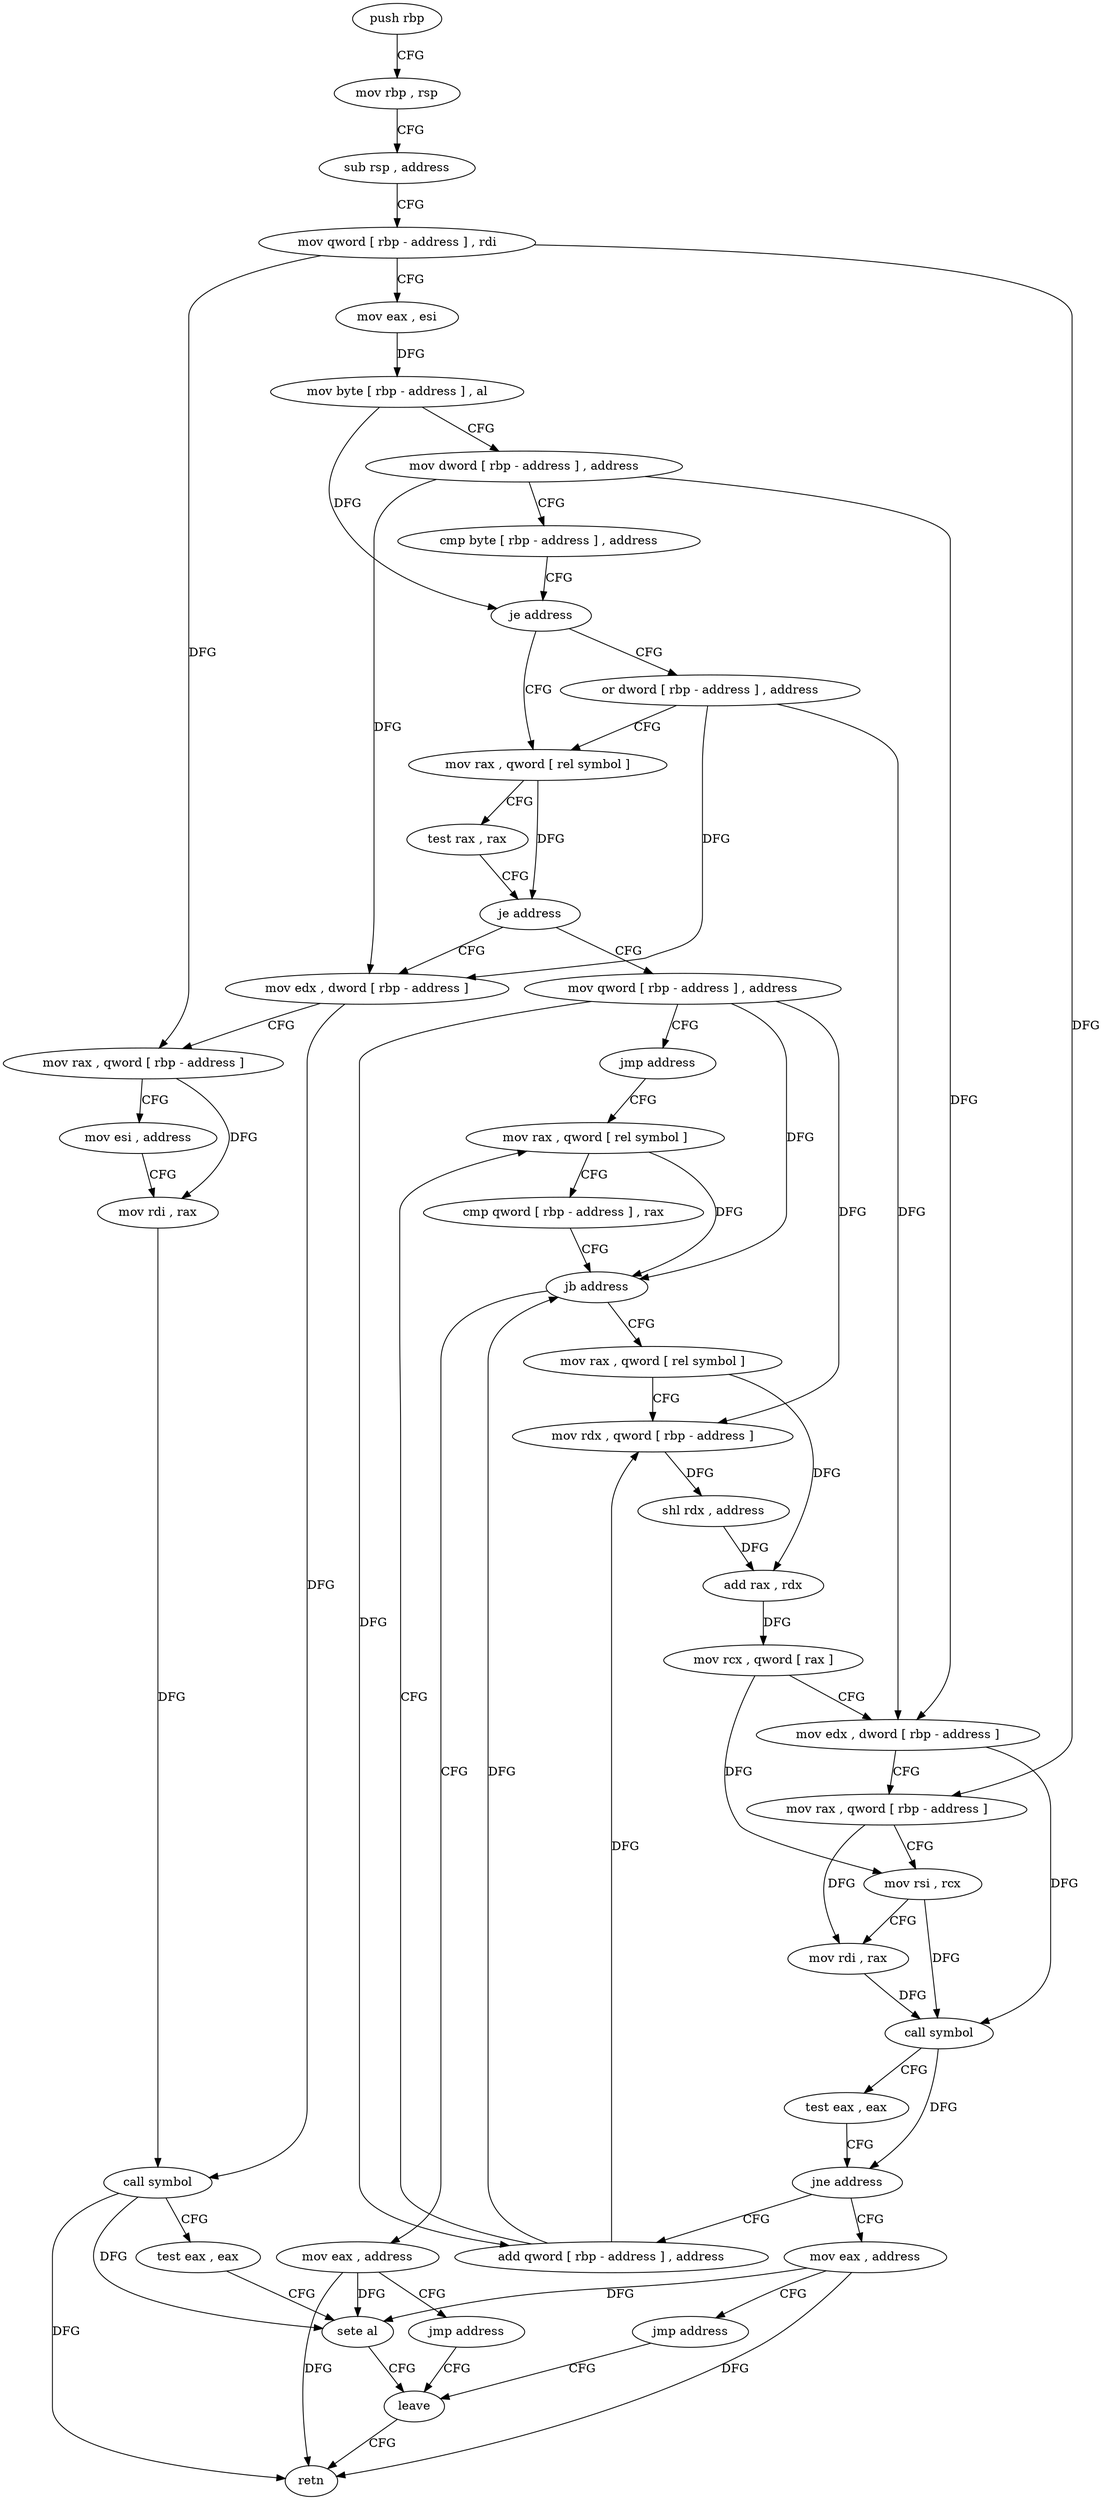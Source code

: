digraph "func" {
"4225294" [label = "push rbp" ]
"4225295" [label = "mov rbp , rsp" ]
"4225298" [label = "sub rsp , address" ]
"4225302" [label = "mov qword [ rbp - address ] , rdi" ]
"4225306" [label = "mov eax , esi" ]
"4225308" [label = "mov byte [ rbp - address ] , al" ]
"4225311" [label = "mov dword [ rbp - address ] , address" ]
"4225318" [label = "cmp byte [ rbp - address ] , address" ]
"4225322" [label = "je address" ]
"4225328" [label = "mov rax , qword [ rel symbol ]" ]
"4225324" [label = "or dword [ rbp - address ] , address" ]
"4225335" [label = "test rax , rax" ]
"4225338" [label = "je address" ]
"4225425" [label = "mov edx , dword [ rbp - address ]" ]
"4225340" [label = "mov qword [ rbp - address ] , address" ]
"4225428" [label = "mov rax , qword [ rbp - address ]" ]
"4225432" [label = "mov esi , address" ]
"4225437" [label = "mov rdi , rax" ]
"4225440" [label = "call symbol" ]
"4225445" [label = "test eax , eax" ]
"4225447" [label = "sete al" ]
"4225450" [label = "leave" ]
"4225348" [label = "jmp address" ]
"4225405" [label = "mov rax , qword [ rel symbol ]" ]
"4225412" [label = "cmp qword [ rbp - address ] , rax" ]
"4225416" [label = "jb address" ]
"4225350" [label = "mov rax , qword [ rel symbol ]" ]
"4225418" [label = "mov eax , address" ]
"4225357" [label = "mov rdx , qword [ rbp - address ]" ]
"4225361" [label = "shl rdx , address" ]
"4225365" [label = "add rax , rdx" ]
"4225368" [label = "mov rcx , qword [ rax ]" ]
"4225371" [label = "mov edx , dword [ rbp - address ]" ]
"4225374" [label = "mov rax , qword [ rbp - address ]" ]
"4225378" [label = "mov rsi , rcx" ]
"4225381" [label = "mov rdi , rax" ]
"4225384" [label = "call symbol" ]
"4225389" [label = "test eax , eax" ]
"4225391" [label = "jne address" ]
"4225400" [label = "add qword [ rbp - address ] , address" ]
"4225393" [label = "mov eax , address" ]
"4225423" [label = "jmp address" ]
"4225398" [label = "jmp address" ]
"4225451" [label = "retn" ]
"4225294" -> "4225295" [ label = "CFG" ]
"4225295" -> "4225298" [ label = "CFG" ]
"4225298" -> "4225302" [ label = "CFG" ]
"4225302" -> "4225306" [ label = "CFG" ]
"4225302" -> "4225428" [ label = "DFG" ]
"4225302" -> "4225374" [ label = "DFG" ]
"4225306" -> "4225308" [ label = "DFG" ]
"4225308" -> "4225311" [ label = "CFG" ]
"4225308" -> "4225322" [ label = "DFG" ]
"4225311" -> "4225318" [ label = "CFG" ]
"4225311" -> "4225425" [ label = "DFG" ]
"4225311" -> "4225371" [ label = "DFG" ]
"4225318" -> "4225322" [ label = "CFG" ]
"4225322" -> "4225328" [ label = "CFG" ]
"4225322" -> "4225324" [ label = "CFG" ]
"4225328" -> "4225335" [ label = "CFG" ]
"4225328" -> "4225338" [ label = "DFG" ]
"4225324" -> "4225328" [ label = "CFG" ]
"4225324" -> "4225425" [ label = "DFG" ]
"4225324" -> "4225371" [ label = "DFG" ]
"4225335" -> "4225338" [ label = "CFG" ]
"4225338" -> "4225425" [ label = "CFG" ]
"4225338" -> "4225340" [ label = "CFG" ]
"4225425" -> "4225428" [ label = "CFG" ]
"4225425" -> "4225440" [ label = "DFG" ]
"4225340" -> "4225348" [ label = "CFG" ]
"4225340" -> "4225416" [ label = "DFG" ]
"4225340" -> "4225357" [ label = "DFG" ]
"4225340" -> "4225400" [ label = "DFG" ]
"4225428" -> "4225432" [ label = "CFG" ]
"4225428" -> "4225437" [ label = "DFG" ]
"4225432" -> "4225437" [ label = "CFG" ]
"4225437" -> "4225440" [ label = "DFG" ]
"4225440" -> "4225445" [ label = "CFG" ]
"4225440" -> "4225447" [ label = "DFG" ]
"4225440" -> "4225451" [ label = "DFG" ]
"4225445" -> "4225447" [ label = "CFG" ]
"4225447" -> "4225450" [ label = "CFG" ]
"4225450" -> "4225451" [ label = "CFG" ]
"4225348" -> "4225405" [ label = "CFG" ]
"4225405" -> "4225412" [ label = "CFG" ]
"4225405" -> "4225416" [ label = "DFG" ]
"4225412" -> "4225416" [ label = "CFG" ]
"4225416" -> "4225350" [ label = "CFG" ]
"4225416" -> "4225418" [ label = "CFG" ]
"4225350" -> "4225357" [ label = "CFG" ]
"4225350" -> "4225365" [ label = "DFG" ]
"4225418" -> "4225423" [ label = "CFG" ]
"4225418" -> "4225447" [ label = "DFG" ]
"4225418" -> "4225451" [ label = "DFG" ]
"4225357" -> "4225361" [ label = "DFG" ]
"4225361" -> "4225365" [ label = "DFG" ]
"4225365" -> "4225368" [ label = "DFG" ]
"4225368" -> "4225371" [ label = "CFG" ]
"4225368" -> "4225378" [ label = "DFG" ]
"4225371" -> "4225374" [ label = "CFG" ]
"4225371" -> "4225384" [ label = "DFG" ]
"4225374" -> "4225378" [ label = "CFG" ]
"4225374" -> "4225381" [ label = "DFG" ]
"4225378" -> "4225381" [ label = "CFG" ]
"4225378" -> "4225384" [ label = "DFG" ]
"4225381" -> "4225384" [ label = "DFG" ]
"4225384" -> "4225389" [ label = "CFG" ]
"4225384" -> "4225391" [ label = "DFG" ]
"4225389" -> "4225391" [ label = "CFG" ]
"4225391" -> "4225400" [ label = "CFG" ]
"4225391" -> "4225393" [ label = "CFG" ]
"4225400" -> "4225405" [ label = "CFG" ]
"4225400" -> "4225357" [ label = "DFG" ]
"4225400" -> "4225416" [ label = "DFG" ]
"4225393" -> "4225398" [ label = "CFG" ]
"4225393" -> "4225447" [ label = "DFG" ]
"4225393" -> "4225451" [ label = "DFG" ]
"4225423" -> "4225450" [ label = "CFG" ]
"4225398" -> "4225450" [ label = "CFG" ]
}
